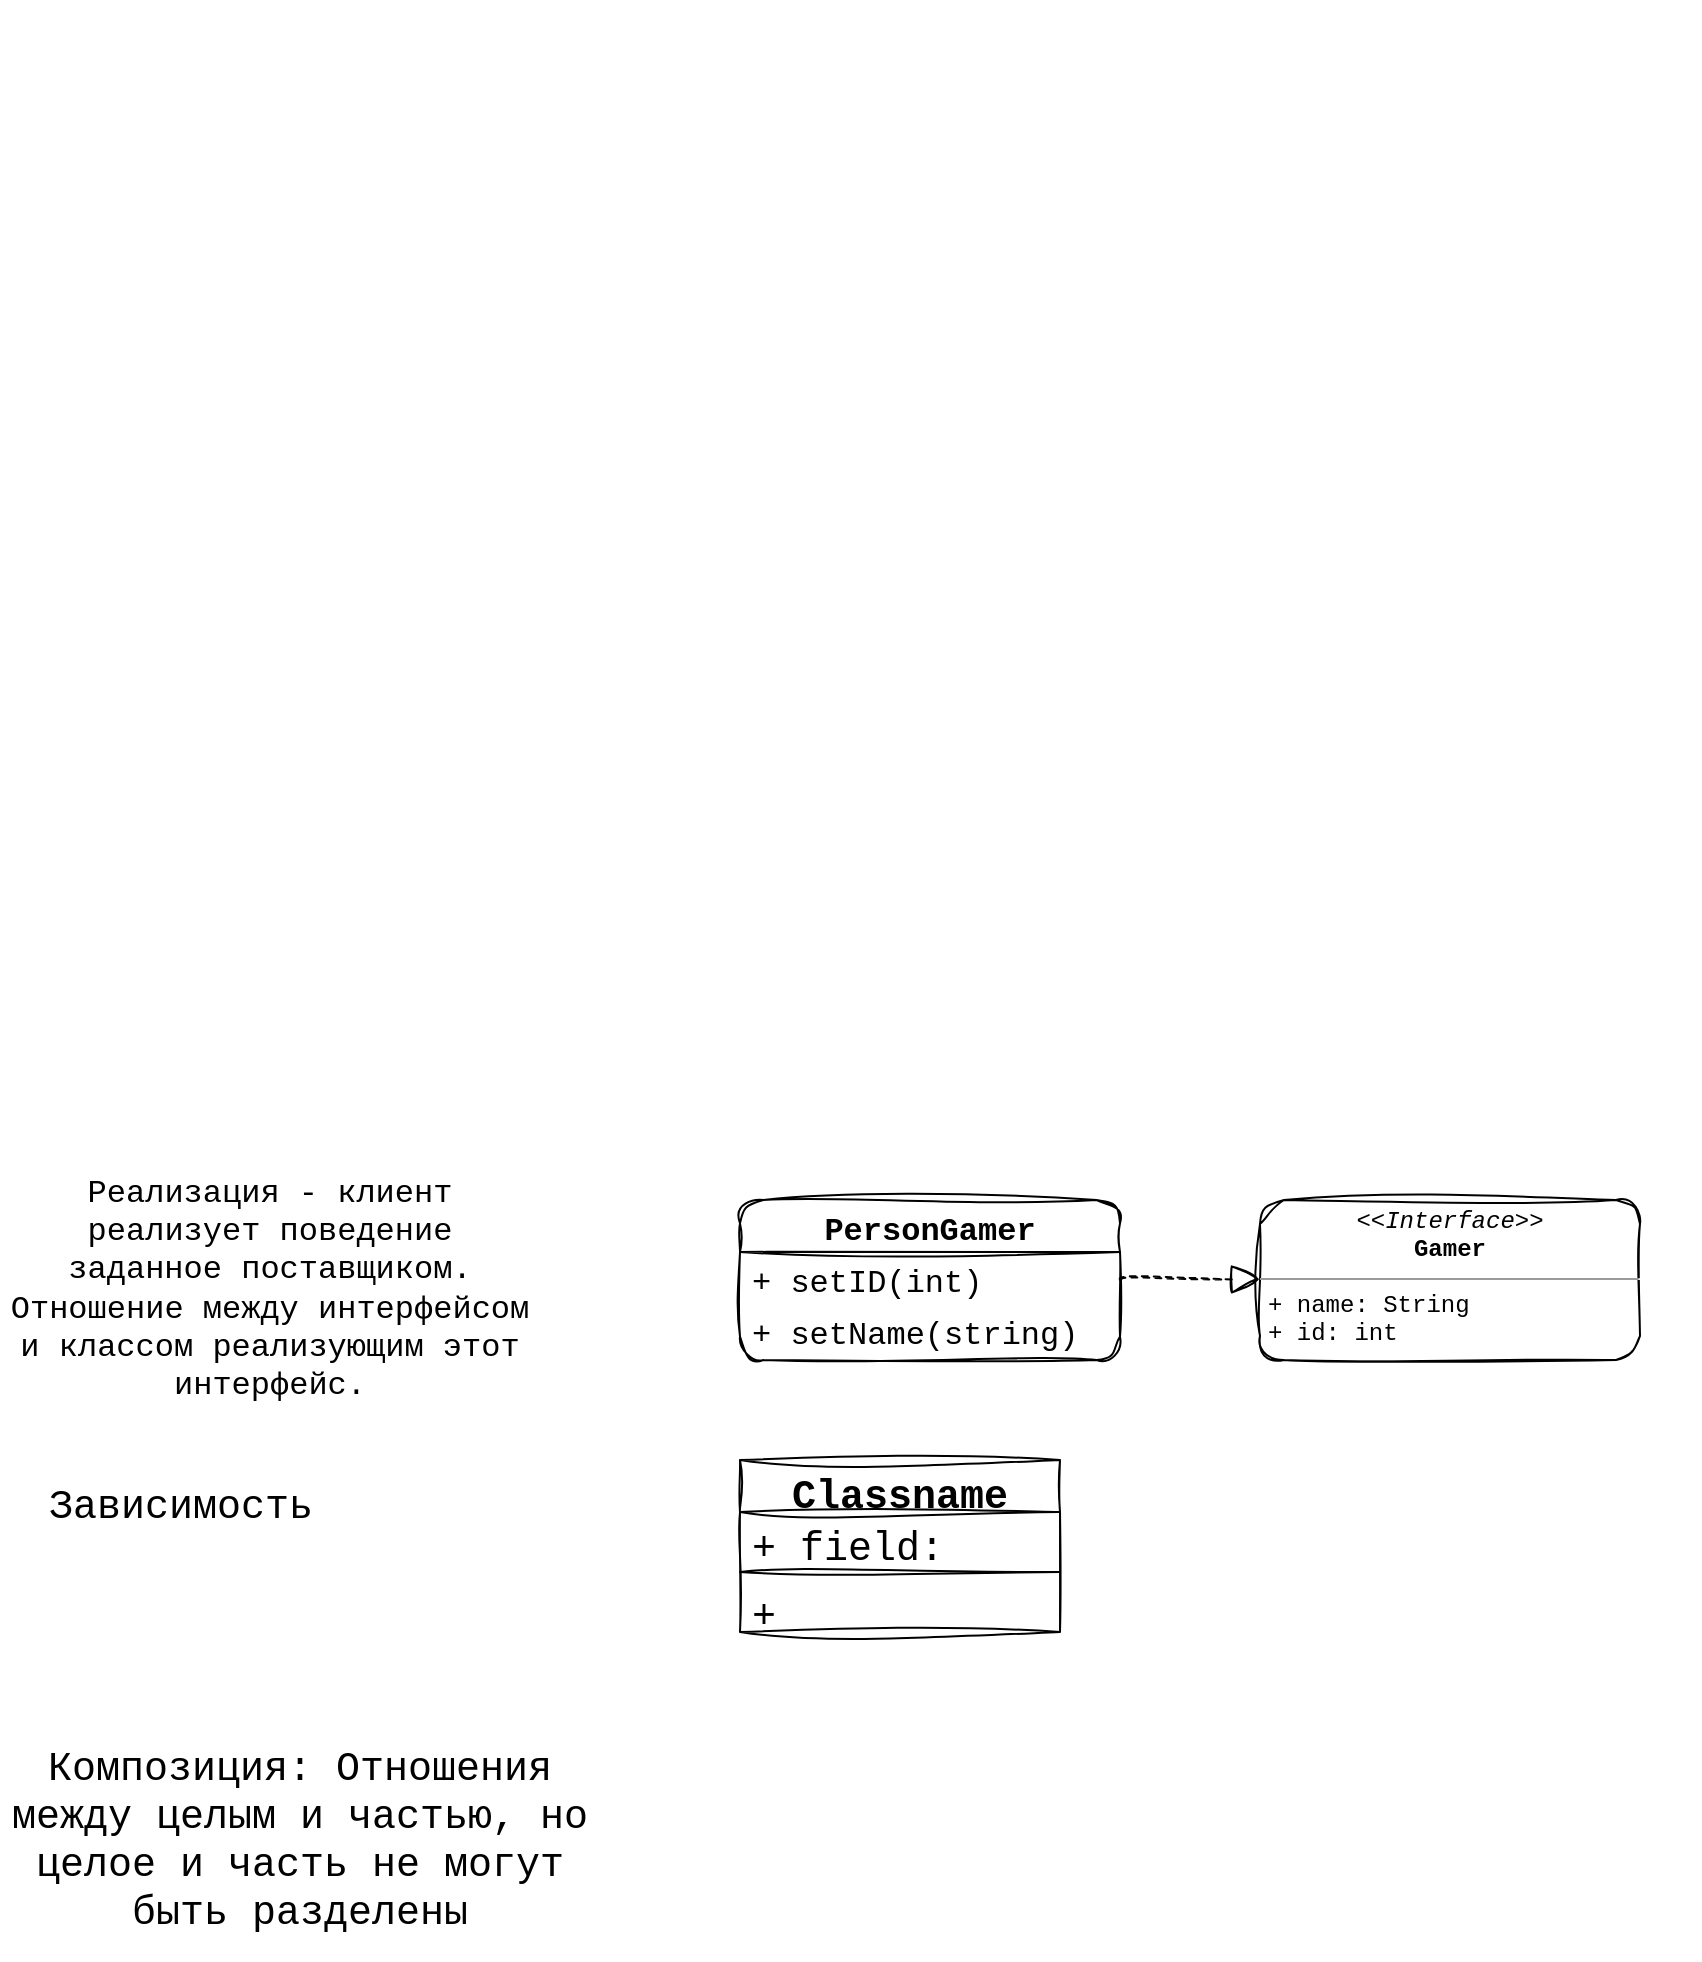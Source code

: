 <mxfile version="22.0.5" type="github">
  <diagram name="Page-1" id="KniYVvXjkBFUdyHRl0df">
    <mxGraphModel dx="1784" dy="2022" grid="1" gridSize="10" guides="1" tooltips="1" connect="1" arrows="1" fold="1" page="1" pageScale="1" pageWidth="850" pageHeight="1100" math="0" shadow="0">
      <root>
        <mxCell id="0" />
        <mxCell id="1" parent="0" />
        <mxCell id="mzNYeFfV8IgYRgjsqz8I-3" value="" style="shape=image;verticalLabelPosition=bottom;labelBackgroundColor=none;verticalAlign=top;aspect=fixed;imageAspect=0;image=https://upload.wikimedia.org/wikipedia/commons/thumb/7/77/Uml_classes_ru.svg/1280px-Uml_classes_ru.svg.png;rounded=1;sketch=1;curveFitting=1;jiggle=2;fontFamily=Courier New;" parent="1" vertex="1">
          <mxGeometry x="-850" y="-1100" width="850" height="566.67" as="geometry" />
        </mxCell>
        <mxCell id="mzNYeFfV8IgYRgjsqz8I-4" value="&lt;div&gt;Реализация - клиент реализует поведение заданное поставщиком.&lt;/div&gt;&lt;div&gt;Отношение между интерфейсом и классом реализующим этот интерфейс.&lt;/div&gt;" style="text;strokeColor=none;fillColor=none;html=1;align=center;verticalAlign=middle;whiteSpace=wrap;rounded=1;fontSize=16;sketch=1;curveFitting=1;jiggle=2;labelBackgroundColor=none;fontFamily=Courier New;" parent="1" vertex="1">
          <mxGeometry x="-850" y="-520" width="270" height="130" as="geometry" />
        </mxCell>
        <mxCell id="mzNYeFfV8IgYRgjsqz8I-6" value="PersonGamer" style="swimlane;fontStyle=1;align=center;verticalAlign=top;childLayout=stackLayout;horizontal=1;startSize=26;horizontalStack=0;resizeParent=1;resizeParentMax=0;resizeLast=0;collapsible=1;marginBottom=0;whiteSpace=wrap;html=1;fontSize=16;rounded=1;sketch=1;curveFitting=1;jiggle=2;labelBackgroundColor=none;fontFamily=Courier New;" parent="1" vertex="1">
          <mxGeometry x="-480" y="-500" width="190" height="80" as="geometry" />
        </mxCell>
        <mxCell id="mzNYeFfV8IgYRgjsqz8I-11" value="+ setID(int)" style="text;strokeColor=none;fillColor=none;align=left;verticalAlign=top;spacingLeft=4;spacingRight=4;overflow=hidden;rotatable=0;points=[[0,0.5],[1,0.5]];portConstraint=eastwest;whiteSpace=wrap;html=1;fontSize=16;rounded=1;sketch=1;curveFitting=1;jiggle=2;labelBackgroundColor=none;fontFamily=Courier New;" parent="mzNYeFfV8IgYRgjsqz8I-6" vertex="1">
          <mxGeometry y="26" width="190" height="26" as="geometry" />
        </mxCell>
        <mxCell id="mzNYeFfV8IgYRgjsqz8I-9" value="+ setName(string)" style="text;strokeColor=none;fillColor=none;align=left;verticalAlign=top;spacingLeft=4;spacingRight=4;overflow=hidden;rotatable=0;points=[[0,0.5],[1,0.5]];portConstraint=eastwest;whiteSpace=wrap;html=1;fontSize=16;rounded=1;sketch=1;curveFitting=1;jiggle=2;labelBackgroundColor=none;fontFamily=Courier New;" parent="mzNYeFfV8IgYRgjsqz8I-6" vertex="1">
          <mxGeometry y="52" width="190" height="28" as="geometry" />
        </mxCell>
        <mxCell id="mzNYeFfV8IgYRgjsqz8I-10" value="&lt;p style=&quot;margin:0px;margin-top:4px;text-align:center;&quot;&gt;&lt;i&gt;&amp;lt;&amp;lt;Interface&amp;gt;&amp;gt;&lt;/i&gt;&lt;br&gt;&lt;b&gt;Gamer&lt;/b&gt;&lt;br&gt;&lt;/p&gt;&lt;hr size=&quot;1&quot;&gt;&lt;p style=&quot;margin:0px;margin-left:4px;&quot;&gt;+ name: String&lt;br&gt;+ id: int&lt;/p&gt;" style="verticalAlign=top;align=left;overflow=fill;fontSize=12;fontFamily=Courier New;html=1;whiteSpace=wrap;rounded=1;sketch=1;curveFitting=1;jiggle=2;labelBackgroundColor=none;" parent="1" vertex="1">
          <mxGeometry x="-220" y="-500" width="190" height="80" as="geometry" />
        </mxCell>
        <mxCell id="mzNYeFfV8IgYRgjsqz8I-14" value="" style="endArrow=block;dashed=1;endFill=0;endSize=12;html=1;rounded=1;fontSize=12;curved=1;sketch=1;curveFitting=1;jiggle=2;labelBackgroundColor=none;fontColor=default;fontFamily=Courier New;" parent="1" edge="1">
          <mxGeometry width="160" relative="1" as="geometry">
            <mxPoint x="-290" y="-460" as="sourcePoint" />
            <mxPoint x="-220" y="-460.38" as="targetPoint" />
          </mxGeometry>
        </mxCell>
        <mxCell id="AALjy2iVQTmJkf8dyK00-9" value="Classname" style="swimlane;fontStyle=1;align=center;verticalAlign=top;childLayout=stackLayout;horizontal=1;startSize=26;horizontalStack=0;resizeParent=1;resizeParentMax=0;resizeLast=0;collapsible=1;marginBottom=0;whiteSpace=wrap;html=1;sketch=1;hachureGap=4;jiggle=2;curveFitting=1;fontFamily=Courier New;fontSize=20;" vertex="1" parent="1">
          <mxGeometry x="-480" y="-370" width="160" height="86" as="geometry" />
        </mxCell>
        <mxCell id="AALjy2iVQTmJkf8dyK00-10" value="+ field: type" style="text;strokeColor=none;fillColor=none;align=left;verticalAlign=top;spacingLeft=4;spacingRight=4;overflow=hidden;rotatable=0;points=[[0,0.5],[1,0.5]];portConstraint=eastwest;whiteSpace=wrap;html=1;fontSize=20;fontFamily=Courier New;" vertex="1" parent="AALjy2iVQTmJkf8dyK00-9">
          <mxGeometry y="26" width="160" height="26" as="geometry" />
        </mxCell>
        <mxCell id="AALjy2iVQTmJkf8dyK00-11" value="" style="line;strokeWidth=1;fillColor=none;align=left;verticalAlign=middle;spacingTop=-1;spacingLeft=3;spacingRight=3;rotatable=0;labelPosition=right;points=[];portConstraint=eastwest;strokeColor=inherit;sketch=1;hachureGap=4;jiggle=2;curveFitting=1;fontFamily=Courier New;fontSize=20;" vertex="1" parent="AALjy2iVQTmJkf8dyK00-9">
          <mxGeometry y="52" width="160" height="8" as="geometry" />
        </mxCell>
        <mxCell id="AALjy2iVQTmJkf8dyK00-12" value="+ method(type): type" style="text;strokeColor=none;fillColor=none;align=left;verticalAlign=top;spacingLeft=4;spacingRight=4;overflow=hidden;rotatable=0;points=[[0,0.5],[1,0.5]];portConstraint=eastwest;whiteSpace=wrap;html=1;fontSize=20;fontFamily=Courier New;" vertex="1" parent="AALjy2iVQTmJkf8dyK00-9">
          <mxGeometry y="60" width="160" height="26" as="geometry" />
        </mxCell>
        <mxCell id="AALjy2iVQTmJkf8dyK00-13" value="Зависимость " style="text;html=1;align=center;verticalAlign=middle;resizable=0;points=[];autosize=1;strokeColor=none;fillColor=none;fontSize=20;fontFamily=Courier New;" vertex="1" parent="1">
          <mxGeometry x="-840" y="-367" width="160" height="40" as="geometry" />
        </mxCell>
        <mxCell id="AALjy2iVQTmJkf8dyK00-16" value="Композиция: Отношения между целым и частью, но целое и часть не могут быть разделены" style="text;strokeColor=none;fillColor=none;html=1;align=center;verticalAlign=middle;whiteSpace=wrap;rounded=0;fontSize=20;fontFamily=Courier New;" vertex="1" parent="1">
          <mxGeometry x="-850" y="-240" width="300" height="120" as="geometry" />
        </mxCell>
      </root>
    </mxGraphModel>
  </diagram>
</mxfile>
